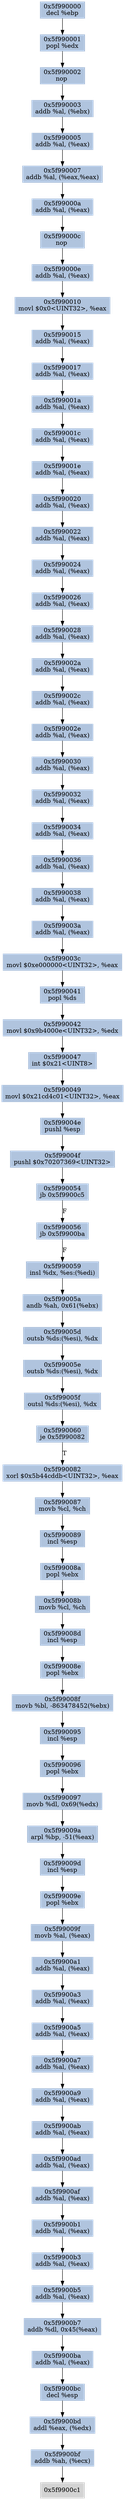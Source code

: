 digraph G {
node[shape=rectangle,style=filled,fillcolor=lightsteelblue,color=lightsteelblue]
bgcolor="transparent"
a0x5f990000decl_ebp[label="0x5f990000\ndecl %ebp"];
a0x5f990001popl_edx[label="0x5f990001\npopl %edx"];
a0x5f990002nop_[label="0x5f990002\nnop "];
a0x5f990003addb_al_ebx_[label="0x5f990003\naddb %al, (%ebx)"];
a0x5f990005addb_al_eax_[label="0x5f990005\naddb %al, (%eax)"];
a0x5f990007addb_al_eaxeax_[label="0x5f990007\naddb %al, (%eax,%eax)"];
a0x5f99000aaddb_al_eax_[label="0x5f99000a\naddb %al, (%eax)"];
a0x5f99000cnop_[label="0x5f99000c\nnop "];
a0x5f99000eaddb_al_eax_[label="0x5f99000e\naddb %al, (%eax)"];
a0x5f990010movl_0x0UINT32_eax[label="0x5f990010\nmovl $0x0<UINT32>, %eax"];
a0x5f990015addb_al_eax_[label="0x5f990015\naddb %al, (%eax)"];
a0x5f990017addb_al_eax_[label="0x5f990017\naddb %al, (%eax)"];
a0x5f99001aaddb_al_eax_[label="0x5f99001a\naddb %al, (%eax)"];
a0x5f99001caddb_al_eax_[label="0x5f99001c\naddb %al, (%eax)"];
a0x5f99001eaddb_al_eax_[label="0x5f99001e\naddb %al, (%eax)"];
a0x5f990020addb_al_eax_[label="0x5f990020\naddb %al, (%eax)"];
a0x5f990022addb_al_eax_[label="0x5f990022\naddb %al, (%eax)"];
a0x5f990024addb_al_eax_[label="0x5f990024\naddb %al, (%eax)"];
a0x5f990026addb_al_eax_[label="0x5f990026\naddb %al, (%eax)"];
a0x5f990028addb_al_eax_[label="0x5f990028\naddb %al, (%eax)"];
a0x5f99002aaddb_al_eax_[label="0x5f99002a\naddb %al, (%eax)"];
a0x5f99002caddb_al_eax_[label="0x5f99002c\naddb %al, (%eax)"];
a0x5f99002eaddb_al_eax_[label="0x5f99002e\naddb %al, (%eax)"];
a0x5f990030addb_al_eax_[label="0x5f990030\naddb %al, (%eax)"];
a0x5f990032addb_al_eax_[label="0x5f990032\naddb %al, (%eax)"];
a0x5f990034addb_al_eax_[label="0x5f990034\naddb %al, (%eax)"];
a0x5f990036addb_al_eax_[label="0x5f990036\naddb %al, (%eax)"];
a0x5f990038addb_al_eax_[label="0x5f990038\naddb %al, (%eax)"];
a0x5f99003aaddb_al_eax_[label="0x5f99003a\naddb %al, (%eax)"];
a0x5f99003cmovl_0xe000000UINT32_eax[label="0x5f99003c\nmovl $0xe000000<UINT32>, %eax"];
a0x5f990041popl_ds[label="0x5f990041\npopl %ds"];
a0x5f990042movl_0x9b4000eUINT32_edx[label="0x5f990042\nmovl $0x9b4000e<UINT32>, %edx"];
a0x5f990047int_0x21UINT8[label="0x5f990047\nint $0x21<UINT8>"];
a0x5f990049movl_0x21cd4c01UINT32_eax[label="0x5f990049\nmovl $0x21cd4c01<UINT32>, %eax"];
a0x5f99004epushl_esp[label="0x5f99004e\npushl %esp"];
a0x5f99004fpushl_0x70207369UINT32[label="0x5f99004f\npushl $0x70207369<UINT32>"];
a0x5f990054jb_0x5f9900c5[label="0x5f990054\njb 0x5f9900c5"];
a0x5f990056jb_0x5f9900ba[label="0x5f990056\njb 0x5f9900ba"];
a0x5f990059insl_dx_es_edi_[label="0x5f990059\ninsl %dx, %es:(%edi)"];
a0x5f99005aandb_ah_0x61ebx_[label="0x5f99005a\nandb %ah, 0x61(%ebx)"];
a0x5f99005doutsb_ds_esi__dx[label="0x5f99005d\noutsb %ds:(%esi), %dx"];
a0x5f99005eoutsb_ds_esi__dx[label="0x5f99005e\noutsb %ds:(%esi), %dx"];
a0x5f99005foutsl_ds_esi__dx[label="0x5f99005f\noutsl %ds:(%esi), %dx"];
a0x5f990060je_0x5f990082[label="0x5f990060\nje 0x5f990082"];
a0x5f990082xorl_0x5b44cddbUINT32_eax[label="0x5f990082\nxorl $0x5b44cddb<UINT32>, %eax"];
a0x5f990087movb_cl_ch[label="0x5f990087\nmovb %cl, %ch"];
a0x5f990089incl_esp[label="0x5f990089\nincl %esp"];
a0x5f99008apopl_ebx[label="0x5f99008a\npopl %ebx"];
a0x5f99008bmovb_cl_ch[label="0x5f99008b\nmovb %cl, %ch"];
a0x5f99008dincl_esp[label="0x5f99008d\nincl %esp"];
a0x5f99008epopl_ebx[label="0x5f99008e\npopl %ebx"];
a0x5f99008fmovb_bl__863478452ebx_[label="0x5f99008f\nmovb %bl, -863478452(%ebx)"];
a0x5f990095incl_esp[label="0x5f990095\nincl %esp"];
a0x5f990096popl_ebx[label="0x5f990096\npopl %ebx"];
a0x5f990097movb_dl_0x69edx_[label="0x5f990097\nmovb %dl, 0x69(%edx)"];
a0x5f99009aarpl_bp__51eax_[label="0x5f99009a\narpl %bp, -51(%eax)"];
a0x5f99009dincl_esp[label="0x5f99009d\nincl %esp"];
a0x5f99009epopl_ebx[label="0x5f99009e\npopl %ebx"];
a0x5f99009fmovb_al_eax_[label="0x5f99009f\nmovb %al, (%eax)"];
a0x5f9900a1addb_al_eax_[label="0x5f9900a1\naddb %al, (%eax)"];
a0x5f9900a3addb_al_eax_[label="0x5f9900a3\naddb %al, (%eax)"];
a0x5f9900a5addb_al_eax_[label="0x5f9900a5\naddb %al, (%eax)"];
a0x5f9900a7addb_al_eax_[label="0x5f9900a7\naddb %al, (%eax)"];
a0x5f9900a9addb_al_eax_[label="0x5f9900a9\naddb %al, (%eax)"];
a0x5f9900abaddb_al_eax_[label="0x5f9900ab\naddb %al, (%eax)"];
a0x5f9900adaddb_al_eax_[label="0x5f9900ad\naddb %al, (%eax)"];
a0x5f9900afaddb_al_eax_[label="0x5f9900af\naddb %al, (%eax)"];
a0x5f9900b1addb_al_eax_[label="0x5f9900b1\naddb %al, (%eax)"];
a0x5f9900b3addb_al_eax_[label="0x5f9900b3\naddb %al, (%eax)"];
a0x5f9900b5addb_al_eax_[label="0x5f9900b5\naddb %al, (%eax)"];
a0x5f9900b7addb_dl_0x45eax_[label="0x5f9900b7\naddb %dl, 0x45(%eax)"];
a0x5f9900baaddb_al_eax_[label="0x5f9900ba\naddb %al, (%eax)"];
a0x5f9900bcdecl_esp[label="0x5f9900bc\ndecl %esp"];
a0x5f9900bdaddl_eax_edx_[label="0x5f9900bd\naddl %eax, (%edx)"];
a0x5f9900bfaddb_ah_ecx_[label="0x5f9900bf\naddb %ah, (%ecx)"];
a0x5f9900c1[label="0x5f9900c1",color="lightgrey",fillcolor="lightgrey"];
a0x5f990000decl_ebp -> a0x5f990001popl_edx [color="#000000"];
a0x5f990001popl_edx -> a0x5f990002nop_ [color="#000000"];
a0x5f990002nop_ -> a0x5f990003addb_al_ebx_ [color="#000000"];
a0x5f990003addb_al_ebx_ -> a0x5f990005addb_al_eax_ [color="#000000"];
a0x5f990005addb_al_eax_ -> a0x5f990007addb_al_eaxeax_ [color="#000000"];
a0x5f990007addb_al_eaxeax_ -> a0x5f99000aaddb_al_eax_ [color="#000000"];
a0x5f99000aaddb_al_eax_ -> a0x5f99000cnop_ [color="#000000"];
a0x5f99000cnop_ -> a0x5f99000eaddb_al_eax_ [color="#000000"];
a0x5f99000eaddb_al_eax_ -> a0x5f990010movl_0x0UINT32_eax [color="#000000"];
a0x5f990010movl_0x0UINT32_eax -> a0x5f990015addb_al_eax_ [color="#000000"];
a0x5f990015addb_al_eax_ -> a0x5f990017addb_al_eax_ [color="#000000"];
a0x5f990017addb_al_eax_ -> a0x5f99001aaddb_al_eax_ [color="#000000"];
a0x5f99001aaddb_al_eax_ -> a0x5f99001caddb_al_eax_ [color="#000000"];
a0x5f99001caddb_al_eax_ -> a0x5f99001eaddb_al_eax_ [color="#000000"];
a0x5f99001eaddb_al_eax_ -> a0x5f990020addb_al_eax_ [color="#000000"];
a0x5f990020addb_al_eax_ -> a0x5f990022addb_al_eax_ [color="#000000"];
a0x5f990022addb_al_eax_ -> a0x5f990024addb_al_eax_ [color="#000000"];
a0x5f990024addb_al_eax_ -> a0x5f990026addb_al_eax_ [color="#000000"];
a0x5f990026addb_al_eax_ -> a0x5f990028addb_al_eax_ [color="#000000"];
a0x5f990028addb_al_eax_ -> a0x5f99002aaddb_al_eax_ [color="#000000"];
a0x5f99002aaddb_al_eax_ -> a0x5f99002caddb_al_eax_ [color="#000000"];
a0x5f99002caddb_al_eax_ -> a0x5f99002eaddb_al_eax_ [color="#000000"];
a0x5f99002eaddb_al_eax_ -> a0x5f990030addb_al_eax_ [color="#000000"];
a0x5f990030addb_al_eax_ -> a0x5f990032addb_al_eax_ [color="#000000"];
a0x5f990032addb_al_eax_ -> a0x5f990034addb_al_eax_ [color="#000000"];
a0x5f990034addb_al_eax_ -> a0x5f990036addb_al_eax_ [color="#000000"];
a0x5f990036addb_al_eax_ -> a0x5f990038addb_al_eax_ [color="#000000"];
a0x5f990038addb_al_eax_ -> a0x5f99003aaddb_al_eax_ [color="#000000"];
a0x5f99003aaddb_al_eax_ -> a0x5f99003cmovl_0xe000000UINT32_eax [color="#000000"];
a0x5f99003cmovl_0xe000000UINT32_eax -> a0x5f990041popl_ds [color="#000000"];
a0x5f990041popl_ds -> a0x5f990042movl_0x9b4000eUINT32_edx [color="#000000"];
a0x5f990042movl_0x9b4000eUINT32_edx -> a0x5f990047int_0x21UINT8 [color="#000000"];
a0x5f990047int_0x21UINT8 -> a0x5f990049movl_0x21cd4c01UINT32_eax [color="#000000"];
a0x5f990049movl_0x21cd4c01UINT32_eax -> a0x5f99004epushl_esp [color="#000000"];
a0x5f99004epushl_esp -> a0x5f99004fpushl_0x70207369UINT32 [color="#000000"];
a0x5f99004fpushl_0x70207369UINT32 -> a0x5f990054jb_0x5f9900c5 [color="#000000"];
a0x5f990054jb_0x5f9900c5 -> a0x5f990056jb_0x5f9900ba [color="#000000",label="F"];
a0x5f990056jb_0x5f9900ba -> a0x5f990059insl_dx_es_edi_ [color="#000000",label="F"];
a0x5f990059insl_dx_es_edi_ -> a0x5f99005aandb_ah_0x61ebx_ [color="#000000"];
a0x5f99005aandb_ah_0x61ebx_ -> a0x5f99005doutsb_ds_esi__dx [color="#000000"];
a0x5f99005doutsb_ds_esi__dx -> a0x5f99005eoutsb_ds_esi__dx [color="#000000"];
a0x5f99005eoutsb_ds_esi__dx -> a0x5f99005foutsl_ds_esi__dx [color="#000000"];
a0x5f99005foutsl_ds_esi__dx -> a0x5f990060je_0x5f990082 [color="#000000"];
a0x5f990060je_0x5f990082 -> a0x5f990082xorl_0x5b44cddbUINT32_eax [color="#000000",label="T"];
a0x5f990082xorl_0x5b44cddbUINT32_eax -> a0x5f990087movb_cl_ch [color="#000000"];
a0x5f990087movb_cl_ch -> a0x5f990089incl_esp [color="#000000"];
a0x5f990089incl_esp -> a0x5f99008apopl_ebx [color="#000000"];
a0x5f99008apopl_ebx -> a0x5f99008bmovb_cl_ch [color="#000000"];
a0x5f99008bmovb_cl_ch -> a0x5f99008dincl_esp [color="#000000"];
a0x5f99008dincl_esp -> a0x5f99008epopl_ebx [color="#000000"];
a0x5f99008epopl_ebx -> a0x5f99008fmovb_bl__863478452ebx_ [color="#000000"];
a0x5f99008fmovb_bl__863478452ebx_ -> a0x5f990095incl_esp [color="#000000"];
a0x5f990095incl_esp -> a0x5f990096popl_ebx [color="#000000"];
a0x5f990096popl_ebx -> a0x5f990097movb_dl_0x69edx_ [color="#000000"];
a0x5f990097movb_dl_0x69edx_ -> a0x5f99009aarpl_bp__51eax_ [color="#000000"];
a0x5f99009aarpl_bp__51eax_ -> a0x5f99009dincl_esp [color="#000000"];
a0x5f99009dincl_esp -> a0x5f99009epopl_ebx [color="#000000"];
a0x5f99009epopl_ebx -> a0x5f99009fmovb_al_eax_ [color="#000000"];
a0x5f99009fmovb_al_eax_ -> a0x5f9900a1addb_al_eax_ [color="#000000"];
a0x5f9900a1addb_al_eax_ -> a0x5f9900a3addb_al_eax_ [color="#000000"];
a0x5f9900a3addb_al_eax_ -> a0x5f9900a5addb_al_eax_ [color="#000000"];
a0x5f9900a5addb_al_eax_ -> a0x5f9900a7addb_al_eax_ [color="#000000"];
a0x5f9900a7addb_al_eax_ -> a0x5f9900a9addb_al_eax_ [color="#000000"];
a0x5f9900a9addb_al_eax_ -> a0x5f9900abaddb_al_eax_ [color="#000000"];
a0x5f9900abaddb_al_eax_ -> a0x5f9900adaddb_al_eax_ [color="#000000"];
a0x5f9900adaddb_al_eax_ -> a0x5f9900afaddb_al_eax_ [color="#000000"];
a0x5f9900afaddb_al_eax_ -> a0x5f9900b1addb_al_eax_ [color="#000000"];
a0x5f9900b1addb_al_eax_ -> a0x5f9900b3addb_al_eax_ [color="#000000"];
a0x5f9900b3addb_al_eax_ -> a0x5f9900b5addb_al_eax_ [color="#000000"];
a0x5f9900b5addb_al_eax_ -> a0x5f9900b7addb_dl_0x45eax_ [color="#000000"];
a0x5f9900b7addb_dl_0x45eax_ -> a0x5f9900baaddb_al_eax_ [color="#000000"];
a0x5f9900baaddb_al_eax_ -> a0x5f9900bcdecl_esp [color="#000000"];
a0x5f9900bcdecl_esp -> a0x5f9900bdaddl_eax_edx_ [color="#000000"];
a0x5f9900bdaddl_eax_edx_ -> a0x5f9900bfaddb_ah_ecx_ [color="#000000"];
a0x5f9900bfaddb_ah_ecx_ -> a0x5f9900c1 [color="#000000"];
}
